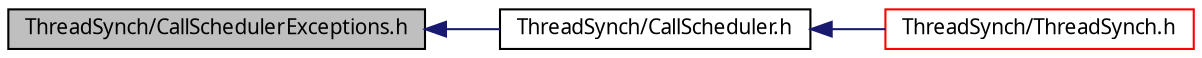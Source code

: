 digraph G
{
  edge [fontname="FreeSans.ttf",fontsize=10,labelfontname="FreeSans.ttf",labelfontsize=10];
  node [fontname="FreeSans.ttf",fontsize=10,shape=record];
  rankdir=LR;
  Node1 [label="ThreadSynch/CallSchedulerExceptions.h",height=0.2,width=0.4,color="black", fillcolor="grey75", style="filled" fontcolor="black"];
  Node1 -> Node2 [dir=back,color="midnightblue",fontsize=10,style="solid"];
  Node2 [label="ThreadSynch/CallScheduler.h",height=0.2,width=0.4,color="black", fillcolor="white", style="filled",URL="$_call_scheduler_8h.html"];
  Node2 -> Node3 [dir=back,color="midnightblue",fontsize=10,style="solid"];
  Node3 [label="ThreadSynch/ThreadSynch.h",height=0.2,width=0.4,color="red", fillcolor="white", style="filled",URL="$_thread_synch_8h.html"];
}
